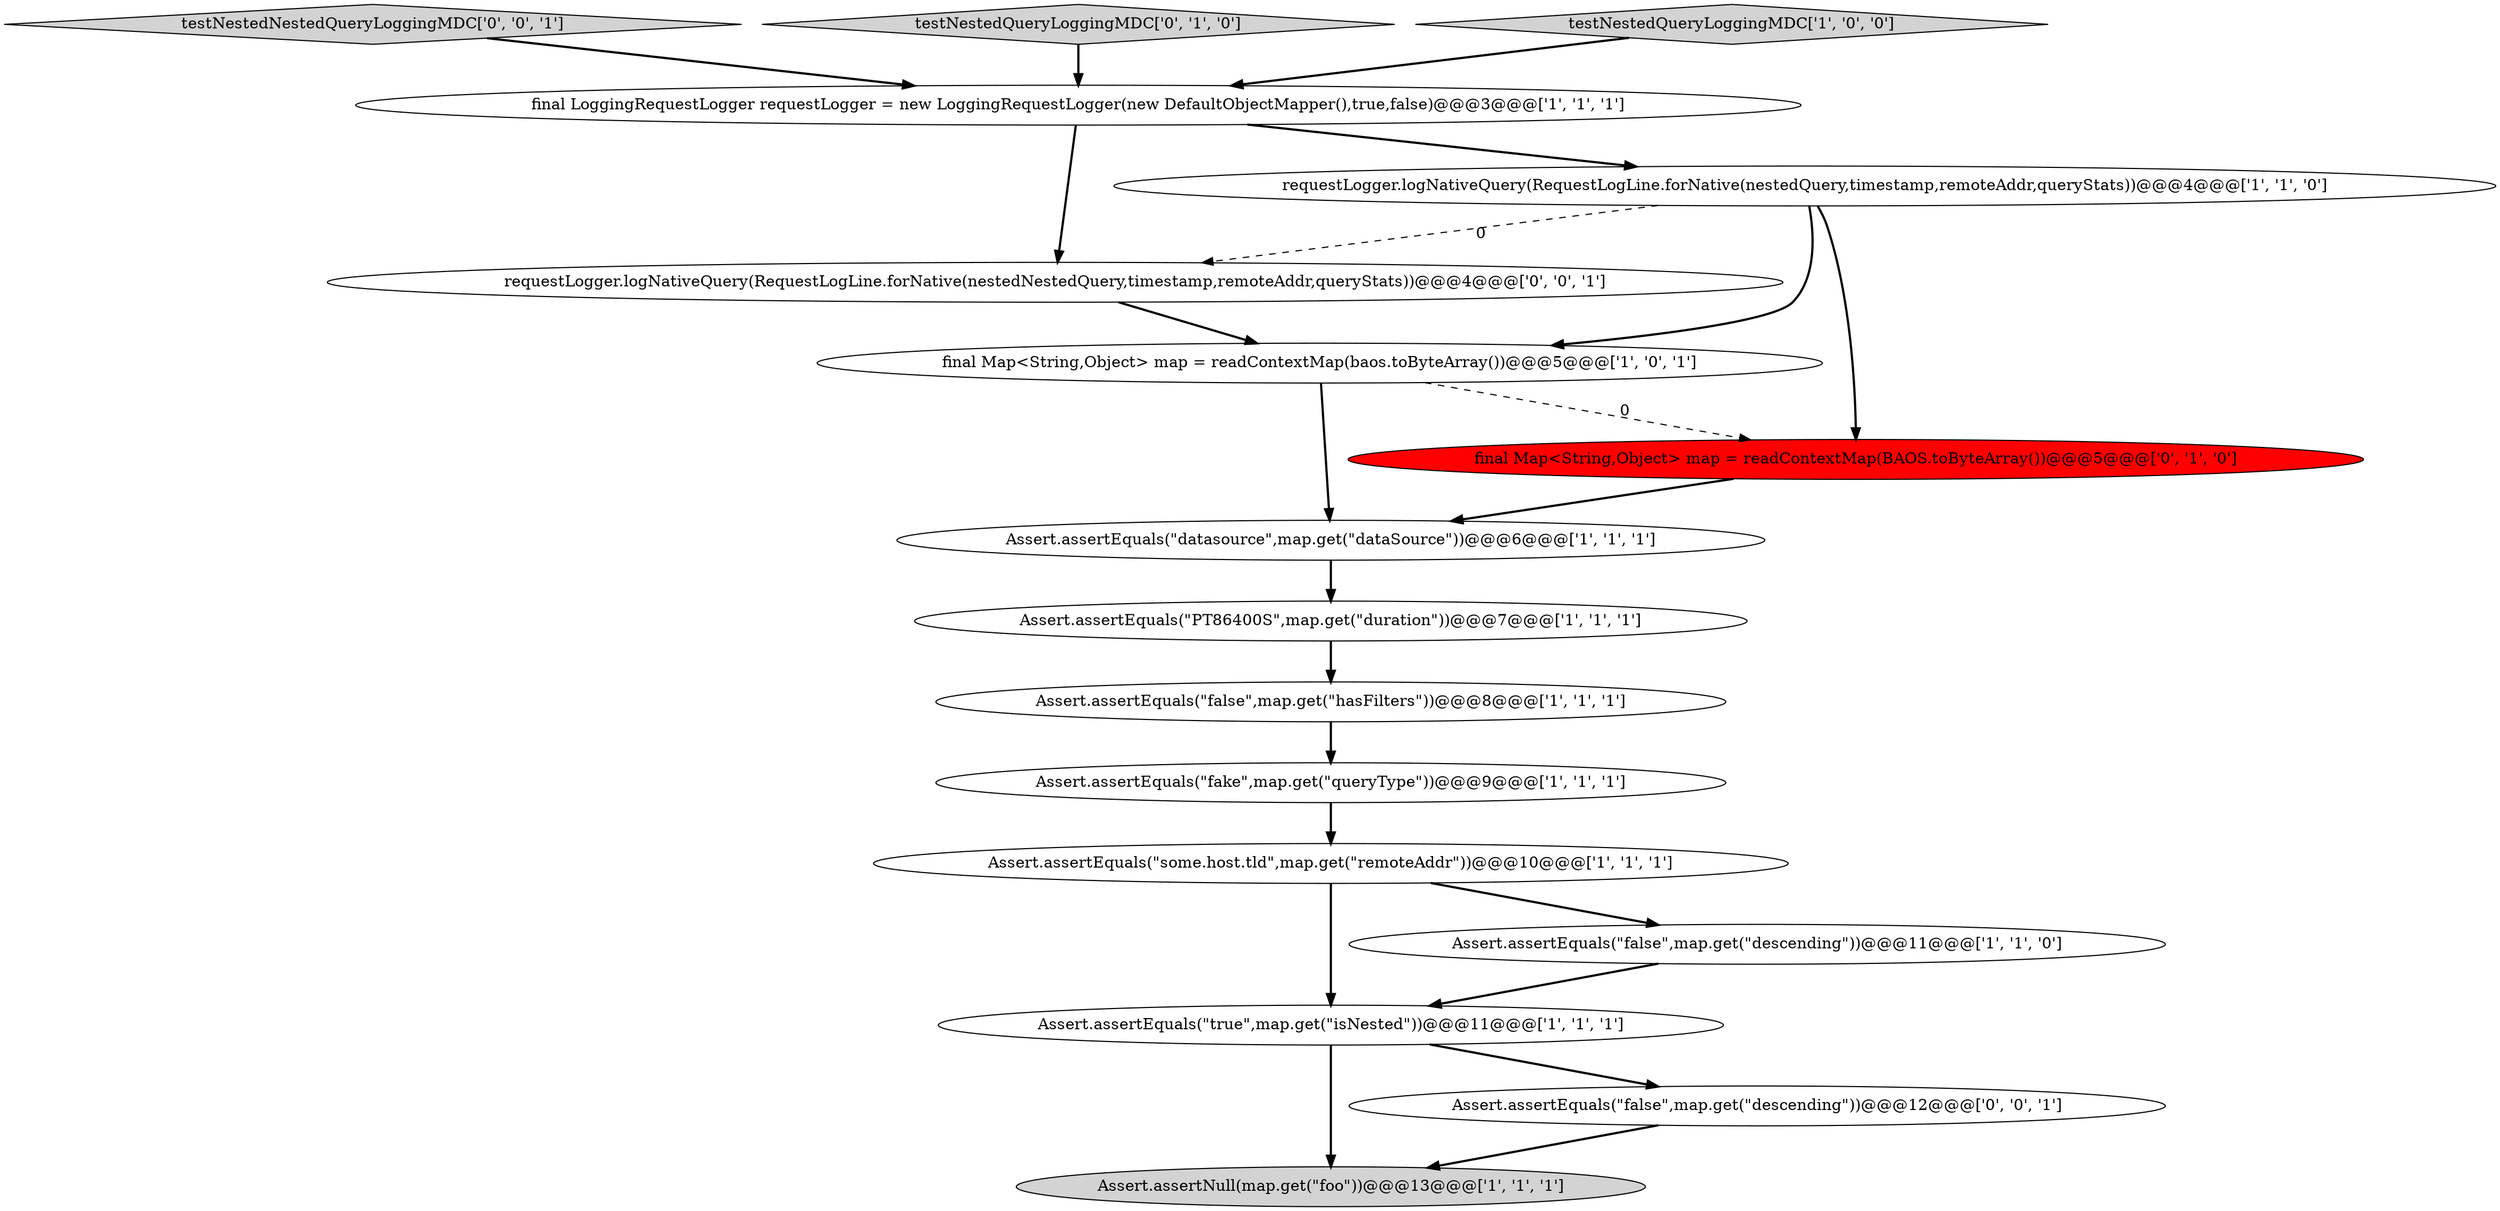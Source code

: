 digraph {
8 [style = filled, label = "Assert.assertEquals(\"PT86400S\",map.get(\"duration\"))@@@7@@@['1', '1', '1']", fillcolor = white, shape = ellipse image = "AAA0AAABBB1BBB"];
3 [style = filled, label = "Assert.assertNull(map.get(\"foo\"))@@@13@@@['1', '1', '1']", fillcolor = lightgray, shape = ellipse image = "AAA0AAABBB1BBB"];
16 [style = filled, label = "testNestedNestedQueryLoggingMDC['0', '0', '1']", fillcolor = lightgray, shape = diamond image = "AAA0AAABBB3BBB"];
6 [style = filled, label = "final Map<String,Object> map = readContextMap(baos.toByteArray())@@@5@@@['1', '0', '1']", fillcolor = white, shape = ellipse image = "AAA0AAABBB1BBB"];
14 [style = filled, label = "requestLogger.logNativeQuery(RequestLogLine.forNative(nestedNestedQuery,timestamp,remoteAddr,queryStats))@@@4@@@['0', '0', '1']", fillcolor = white, shape = ellipse image = "AAA0AAABBB3BBB"];
5 [style = filled, label = "Assert.assertEquals(\"datasource\",map.get(\"dataSource\"))@@@6@@@['1', '1', '1']", fillcolor = white, shape = ellipse image = "AAA0AAABBB1BBB"];
0 [style = filled, label = "Assert.assertEquals(\"true\",map.get(\"isNested\"))@@@11@@@['1', '1', '1']", fillcolor = white, shape = ellipse image = "AAA0AAABBB1BBB"];
11 [style = filled, label = "Assert.assertEquals(\"false\",map.get(\"hasFilters\"))@@@8@@@['1', '1', '1']", fillcolor = white, shape = ellipse image = "AAA0AAABBB1BBB"];
4 [style = filled, label = "Assert.assertEquals(\"false\",map.get(\"descending\"))@@@11@@@['1', '1', '0']", fillcolor = white, shape = ellipse image = "AAA0AAABBB1BBB"];
13 [style = filled, label = "final Map<String,Object> map = readContextMap(BAOS.toByteArray())@@@5@@@['0', '1', '0']", fillcolor = red, shape = ellipse image = "AAA1AAABBB2BBB"];
15 [style = filled, label = "Assert.assertEquals(\"false\",map.get(\"descending\"))@@@12@@@['0', '0', '1']", fillcolor = white, shape = ellipse image = "AAA0AAABBB3BBB"];
9 [style = filled, label = "Assert.assertEquals(\"fake\",map.get(\"queryType\"))@@@9@@@['1', '1', '1']", fillcolor = white, shape = ellipse image = "AAA0AAABBB1BBB"];
7 [style = filled, label = "Assert.assertEquals(\"some.host.tld\",map.get(\"remoteAddr\"))@@@10@@@['1', '1', '1']", fillcolor = white, shape = ellipse image = "AAA0AAABBB1BBB"];
1 [style = filled, label = "requestLogger.logNativeQuery(RequestLogLine.forNative(nestedQuery,timestamp,remoteAddr,queryStats))@@@4@@@['1', '1', '0']", fillcolor = white, shape = ellipse image = "AAA0AAABBB1BBB"];
12 [style = filled, label = "testNestedQueryLoggingMDC['0', '1', '0']", fillcolor = lightgray, shape = diamond image = "AAA0AAABBB2BBB"];
10 [style = filled, label = "testNestedQueryLoggingMDC['1', '0', '0']", fillcolor = lightgray, shape = diamond image = "AAA0AAABBB1BBB"];
2 [style = filled, label = "final LoggingRequestLogger requestLogger = new LoggingRequestLogger(new DefaultObjectMapper(),true,false)@@@3@@@['1', '1', '1']", fillcolor = white, shape = ellipse image = "AAA0AAABBB1BBB"];
0->3 [style = bold, label=""];
5->8 [style = bold, label=""];
1->14 [style = dashed, label="0"];
2->1 [style = bold, label=""];
7->0 [style = bold, label=""];
7->4 [style = bold, label=""];
16->2 [style = bold, label=""];
9->7 [style = bold, label=""];
11->9 [style = bold, label=""];
15->3 [style = bold, label=""];
1->13 [style = bold, label=""];
0->15 [style = bold, label=""];
4->0 [style = bold, label=""];
6->5 [style = bold, label=""];
12->2 [style = bold, label=""];
1->6 [style = bold, label=""];
6->13 [style = dashed, label="0"];
2->14 [style = bold, label=""];
13->5 [style = bold, label=""];
10->2 [style = bold, label=""];
8->11 [style = bold, label=""];
14->6 [style = bold, label=""];
}
